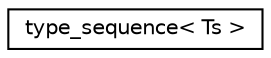 digraph "Graphical Class Hierarchy"
{
  edge [fontname="Helvetica",fontsize="10",labelfontname="Helvetica",labelfontsize="10"];
  node [fontname="Helvetica",fontsize="10",shape=record];
  rankdir="LR";
  Node1 [label="type_sequence\< Ts \>",height=0.2,width=0.4,color="black", fillcolor="white", style="filled",URL="$structtype__sequence.html"];
}
